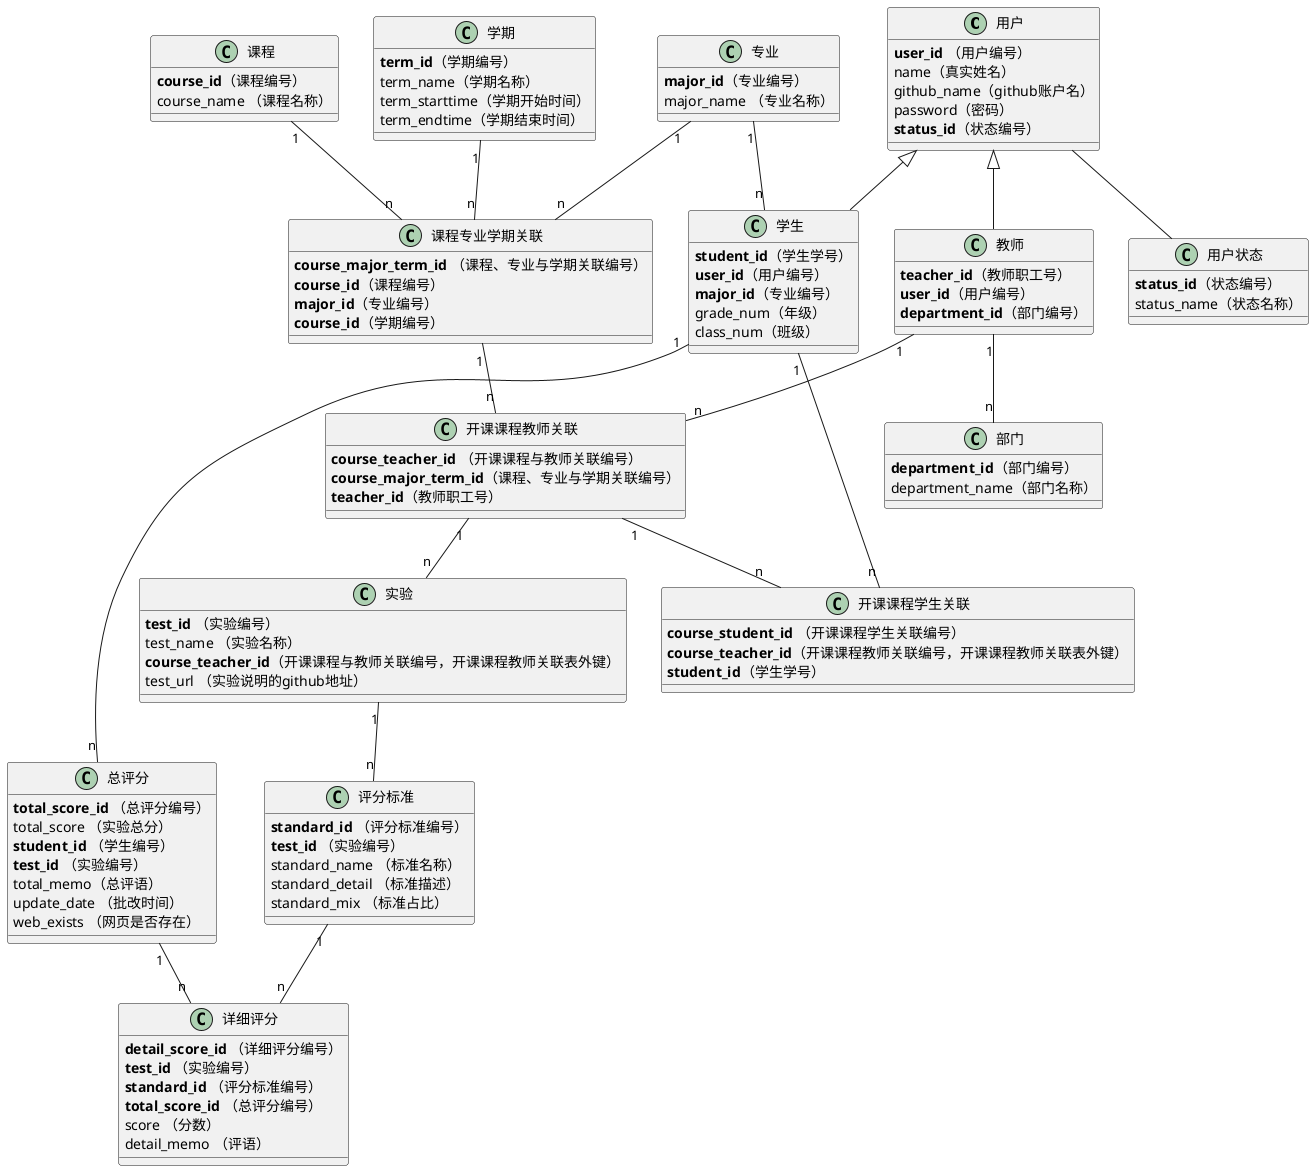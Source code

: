 @startuml
用户 <|-- 教师
用户 <|-- 学生
用户 -- 用户状态
专业 "1"--"n" 学生
教师 "1"--"n" 部门
教师 "1"--"n" 开课课程教师关联
课程专业学期关联 "1"--"n" 开课课程教师关联
课程 "1"--"n" 课程专业学期关联
专业 "1"--"n" 课程专业学期关联
学期 "1"--"n" 课程专业学期关联
开课课程教师关联 "1"--"n" 实验
开课课程教师关联 "1"--"n" 开课课程学生关联
学生 "1"--"n" 开课课程学生关联
实验 "1"--"n" 评分标准
总评分 "1"--"n" 详细评分
评分标准 "1"--"n" 详细评分
学生 "1"--"n" 总评分
class 用户{
<b>user_id</b> （用户编号）
name（真实姓名）
github_name（github账户名）
password（密码）
<b>status_id</b>（状态编号）
}
class 用户状态{
<b>status_id</b>（状态编号）
status_name（状态名称）
}
class 教师{
<b>teacher_id</b>（教师职工号）
<b>user_id</b>（用户编号）
<b>department_id</b>（部门编号）
}
class 部门{
<b>department_id</b>（部门编号）
department_name（部门名称）
}
class 学生{
<b>student_id</b>（学生学号）
<b>user_id</b>（用户编号）
<b>major_id</b>（专业编号）
grade_num（年级）
class_num（班级）
}
class 专业{
<b>major_id</b>（专业编号）
major_name （专业名称）
}
class 课程{
<b>course_id</b>（课程编号）
course_name （课程名称）
}

class 学期{
<b>term_id</b>（学期编号）
term_name（学期名称）
term_starttime（学期开始时间）
term_endtime（学期结束时间）
}
class 开课课程教师关联{
<b>course_teacher_id</b> （开课课程与教师关联编号）
<b>course_major_term_id</b>（课程、专业与学期关联编号）
<b>teacher_id</b>（教师职工号）
}
class 课程专业学期关联{
<b>course_major_term_id</b> （课程、专业与学期关联编号）
<b>course_id</b>（课程编号）
<b>major_id</b>（专业编号）
<b>course_id</b>（学期编号）
}
class 开课课程学生关联{
<b>course_student_id</b> （开课课程学生关联编号）
<b>course_teacher_id</b>（开课课程教师关联编号，开课课程教师关联表外键）
<b>student_id</b>（学生学号）
}
class 实验{
<b>test_id</b> （实验编号）
test_name （实验名称）
<b>course_teacher_id</b>（开课课程与教师关联编号，开课课程教师关联表外键）
test_url （实验说明的github地址）
}
class 评分标准{
<b>standard_id</b> （评分标准编号）
<b>test_id</b> （实验编号）
standard_name （标准名称）
standard_detail （标准描述）
standard_mix （标准占比）
}
class 详细评分{
<b>detail_score_id</b> （详细评分编号）
<b>test_id</b> （实验编号）
<b>standard_id</b> （评分标准编号）
<b>total_score_id</b> （总评分编号）
score （分数）
detail_memo （评语）
}
class 总评分{
<b>total_score_id</b> （总评分编号）
total_score （实验总分）
<b>student_id</b> （学生编号）
<b>test_id</b> （实验编号）
total_memo（总评语）
update_date （批改时间）
web_exists （网页是否存在）
}
@enduml